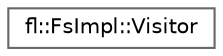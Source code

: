 digraph "Graphical Class Hierarchy"
{
 // LATEX_PDF_SIZE
  bgcolor="transparent";
  edge [fontname=Helvetica,fontsize=10,labelfontname=Helvetica,labelfontsize=10];
  node [fontname=Helvetica,fontsize=10,shape=box,height=0.2,width=0.4];
  rankdir="LR";
  Node0 [id="Node000000",label="fl::FsImpl::Visitor",height=0.2,width=0.4,color="grey40", fillcolor="white", style="filled",URL="$df/d9e/structfl_1_1_fs_impl_1_1_visitor.html",tooltip=" "];
}
